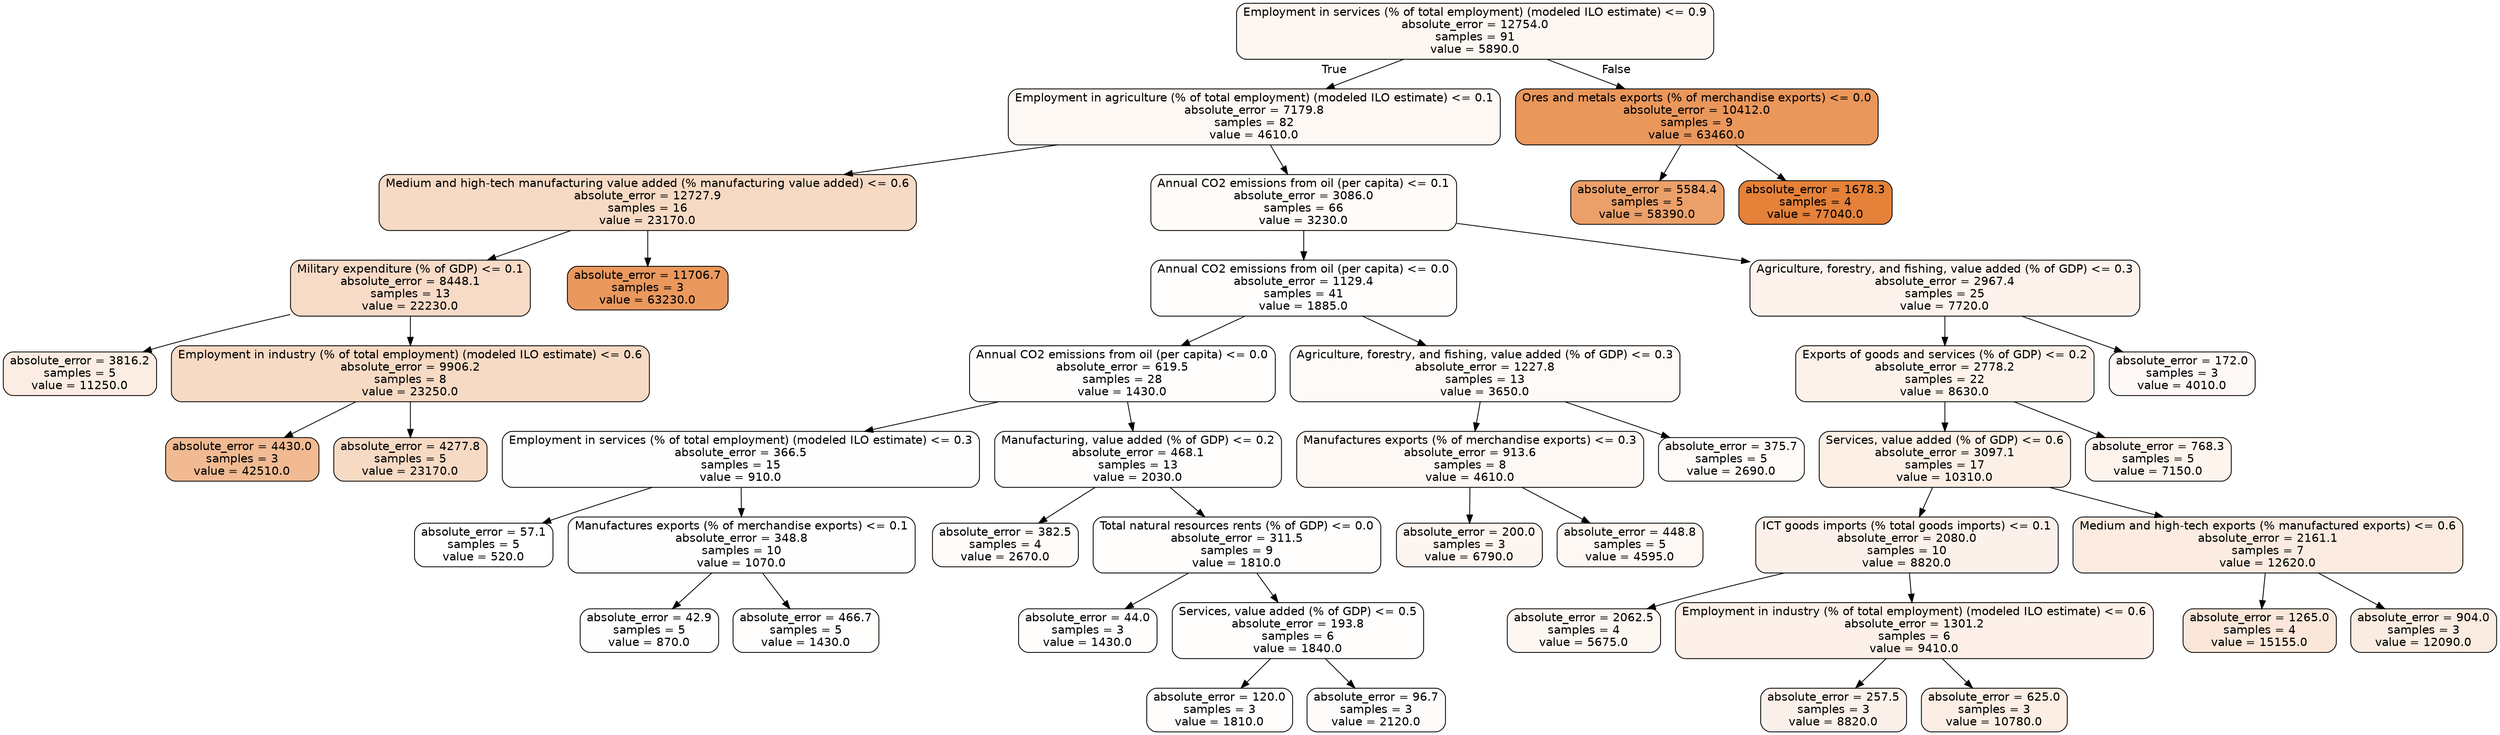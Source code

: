 digraph Tree {
node [shape=box, style="filled, rounded", color="black", fontname="helvetica"] ;
edge [fontname="helvetica"] ;
0 [label="Employment in services (% of total employment) (modeled ILO estimate) <= 0.9\nabsolute_error = 12754.0\nsamples = 91\nvalue = 5890.0", fillcolor="#fdf6f1"] ;
1 [label="Employment in agriculture (% of total employment) (modeled ILO estimate) <= 0.1\nabsolute_error = 7179.8\nsamples = 82\nvalue = 4610.0", fillcolor="#fef8f4"] ;
0 -> 1 [labeldistance=2.5, labelangle=45, headlabel="True"] ;
2 [label="Medium and high-tech manufacturing value added (% manufacturing value added) <= 0.6\nabsolute_error = 12727.9\nsamples = 16\nvalue = 23170.0", fillcolor="#f7dac4"] ;
1 -> 2 ;
3 [label="Military expenditure (% of GDP) <= 0.1\nabsolute_error = 8448.1\nsamples = 13\nvalue = 22230.0", fillcolor="#f8dbc7"] ;
2 -> 3 ;
4 [label="absolute_error = 3816.2\nsamples = 5\nvalue = 11250.0", fillcolor="#fbede3"] ;
3 -> 4 ;
5 [label="Employment in industry (% of total employment) (modeled ILO estimate) <= 0.6\nabsolute_error = 9906.2\nsamples = 8\nvalue = 23250.0", fillcolor="#f7dac4"] ;
3 -> 5 ;
6 [label="absolute_error = 4430.0\nsamples = 3\nvalue = 42510.0", fillcolor="#f1ba92"] ;
5 -> 6 ;
7 [label="absolute_error = 4277.8\nsamples = 5\nvalue = 23170.0", fillcolor="#f7dac4"] ;
5 -> 7 ;
8 [label="absolute_error = 11706.7\nsamples = 3\nvalue = 63230.0", fillcolor="#ea985d"] ;
2 -> 8 ;
9 [label="Annual CO2 emissions from oil (per capita) <= 0.1\nabsolute_error = 3086.0\nsamples = 66\nvalue = 3230.0", fillcolor="#fefbf8"] ;
1 -> 9 ;
10 [label="Annual CO2 emissions from oil (per capita) <= 0.0\nabsolute_error = 1129.4\nsamples = 41\nvalue = 1885.0", fillcolor="#fffdfb"] ;
9 -> 10 ;
11 [label="Annual CO2 emissions from oil (per capita) <= 0.0\nabsolute_error = 619.5\nsamples = 28\nvalue = 1430.0", fillcolor="#fffefd"] ;
10 -> 11 ;
12 [label="Employment in services (% of total employment) (modeled ILO estimate) <= 0.3\nabsolute_error = 366.5\nsamples = 15\nvalue = 910.0", fillcolor="#fffefe"] ;
11 -> 12 ;
13 [label="absolute_error = 57.1\nsamples = 5\nvalue = 520.0", fillcolor="#ffffff"] ;
12 -> 13 ;
14 [label="Manufactures exports (% of merchandise exports) <= 0.1\nabsolute_error = 348.8\nsamples = 10\nvalue = 1070.0", fillcolor="#fffefe"] ;
12 -> 14 ;
15 [label="absolute_error = 42.9\nsamples = 5\nvalue = 870.0", fillcolor="#fffefe"] ;
14 -> 15 ;
16 [label="absolute_error = 466.7\nsamples = 5\nvalue = 1430.0", fillcolor="#fffefd"] ;
14 -> 16 ;
17 [label="Manufacturing, value added (% of GDP) <= 0.2\nabsolute_error = 468.1\nsamples = 13\nvalue = 2030.0", fillcolor="#fefdfb"] ;
11 -> 17 ;
18 [label="absolute_error = 382.5\nsamples = 4\nvalue = 2670.0", fillcolor="#fefbf9"] ;
17 -> 18 ;
19 [label="Total natural resources rents (% of GDP) <= 0.0\nabsolute_error = 311.5\nsamples = 9\nvalue = 1810.0", fillcolor="#fffdfc"] ;
17 -> 19 ;
20 [label="absolute_error = 44.0\nsamples = 3\nvalue = 1430.0", fillcolor="#fffefd"] ;
19 -> 20 ;
21 [label="Services, value added (% of GDP) <= 0.5\nabsolute_error = 193.8\nsamples = 6\nvalue = 1840.0", fillcolor="#fffdfc"] ;
19 -> 21 ;
22 [label="absolute_error = 120.0\nsamples = 3\nvalue = 1810.0", fillcolor="#fffdfc"] ;
21 -> 22 ;
23 [label="absolute_error = 96.7\nsamples = 3\nvalue = 2120.0", fillcolor="#fefcfb"] ;
21 -> 23 ;
24 [label="Agriculture, forestry, and fishing, value added (% of GDP) <= 0.3\nabsolute_error = 1227.8\nsamples = 13\nvalue = 3650.0", fillcolor="#fefaf7"] ;
10 -> 24 ;
25 [label="Manufactures exports (% of merchandise exports) <= 0.3\nabsolute_error = 913.6\nsamples = 8\nvalue = 4610.0", fillcolor="#fef8f4"] ;
24 -> 25 ;
26 [label="absolute_error = 200.0\nsamples = 3\nvalue = 6790.0", fillcolor="#fdf5ef"] ;
25 -> 26 ;
27 [label="absolute_error = 448.8\nsamples = 5\nvalue = 4595.0", fillcolor="#fef8f4"] ;
25 -> 27 ;
28 [label="absolute_error = 375.7\nsamples = 5\nvalue = 2690.0", fillcolor="#fefbf9"] ;
24 -> 28 ;
29 [label="Agriculture, forestry, and fishing, value added (% of GDP) <= 0.3\nabsolute_error = 2967.4\nsamples = 25\nvalue = 7720.0", fillcolor="#fdf3ec"] ;
9 -> 29 ;
30 [label="Exports of goods and services (% of GDP) <= 0.2\nabsolute_error = 2778.2\nsamples = 22\nvalue = 8630.0", fillcolor="#fcf2ea"] ;
29 -> 30 ;
31 [label="Services, value added (% of GDP) <= 0.6\nabsolute_error = 3097.1\nsamples = 17\nvalue = 10310.0", fillcolor="#fcefe6"] ;
30 -> 31 ;
32 [label="ICT goods imports (% total goods imports) <= 0.1\nabsolute_error = 2080.0\nsamples = 10\nvalue = 8820.0", fillcolor="#fcf1ea"] ;
31 -> 32 ;
33 [label="absolute_error = 2062.5\nsamples = 4\nvalue = 5675.0", fillcolor="#fdf7f2"] ;
32 -> 33 ;
34 [label="Employment in industry (% of total employment) (modeled ILO estimate) <= 0.6\nabsolute_error = 1301.2\nsamples = 6\nvalue = 9410.0", fillcolor="#fcf0e8"] ;
32 -> 34 ;
35 [label="absolute_error = 257.5\nsamples = 3\nvalue = 8820.0", fillcolor="#fcf1ea"] ;
34 -> 35 ;
36 [label="absolute_error = 625.0\nsamples = 3\nvalue = 10780.0", fillcolor="#fceee4"] ;
34 -> 36 ;
37 [label="Medium and high-tech exports (% manufactured exports) <= 0.6\nabsolute_error = 2161.1\nsamples = 7\nvalue = 12620.0", fillcolor="#fbebe0"] ;
31 -> 37 ;
38 [label="absolute_error = 1265.0\nsamples = 4\nvalue = 15155.0", fillcolor="#fae7d9"] ;
37 -> 38 ;
39 [label="absolute_error = 904.0\nsamples = 3\nvalue = 12090.0", fillcolor="#fbece1"] ;
37 -> 39 ;
40 [label="absolute_error = 768.3\nsamples = 5\nvalue = 7150.0", fillcolor="#fdf4ee"] ;
30 -> 40 ;
41 [label="absolute_error = 172.0\nsamples = 3\nvalue = 4010.0", fillcolor="#fef9f6"] ;
29 -> 41 ;
42 [label="Ores and metals exports (% of merchandise exports) <= 0.0\nabsolute_error = 10412.0\nsamples = 9\nvalue = 63460.0", fillcolor="#ea975c"] ;
0 -> 42 [labeldistance=2.5, labelangle=-45, headlabel="False"] ;
43 [label="absolute_error = 5584.4\nsamples = 5\nvalue = 58390.0", fillcolor="#eba069"] ;
42 -> 43 ;
44 [label="absolute_error = 1678.3\nsamples = 4\nvalue = 77040.0", fillcolor="#e58139"] ;
42 -> 44 ;
}